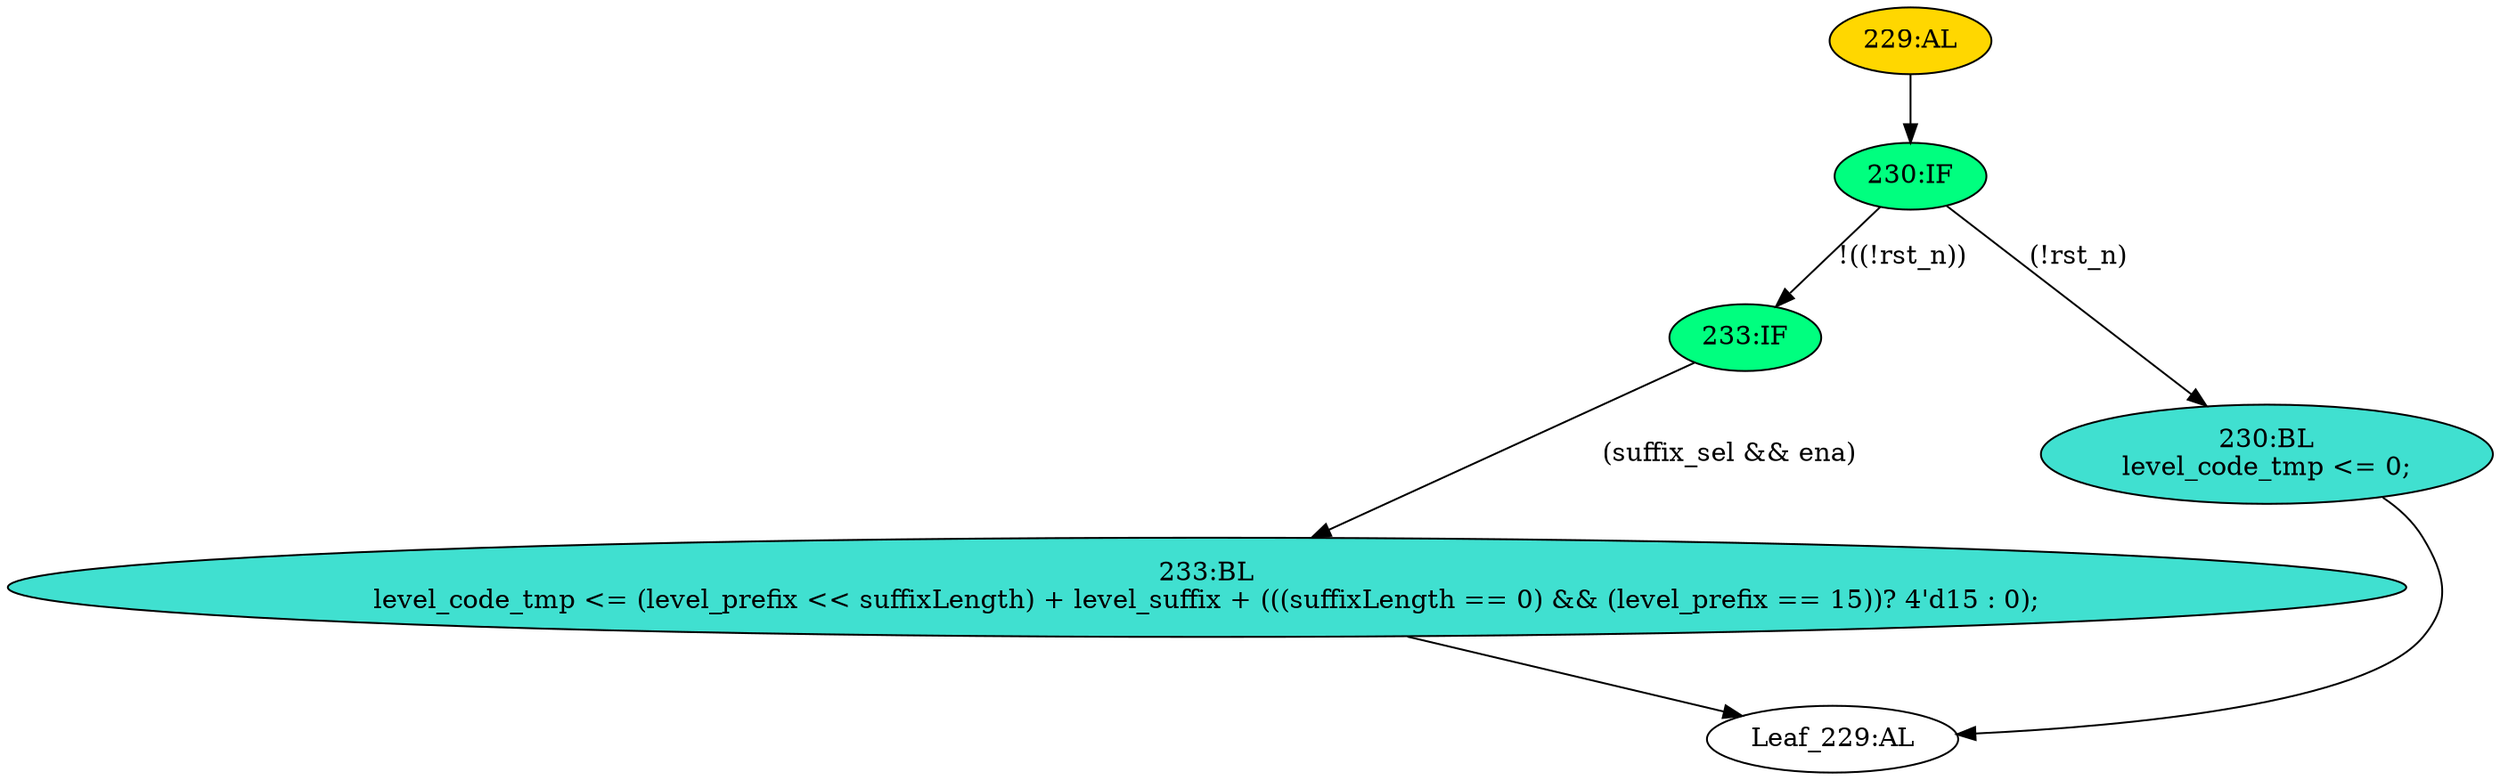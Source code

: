 strict digraph "" {
	node [label="\N"];
	"229:AL"	 [ast="<pyverilog.vparser.ast.Always object at 0x7f418bac4a10>",
		clk_sens=True,
		fillcolor=gold,
		label="229:AL",
		sens="['clk', 'rst_n']",
		statements="[]",
		style=filled,
		typ=Always,
		use_var="['rst_n', 'suffix_sel', 'ena', 'level_suffix', 'suffixLength', 'level_prefix']"];
	"230:IF"	 [ast="<pyverilog.vparser.ast.IfStatement object at 0x7f418bac4c90>",
		fillcolor=springgreen,
		label="230:IF",
		statements="[]",
		style=filled,
		typ=IfStatement];
	"229:AL" -> "230:IF"	 [cond="[]",
		lineno=None];
	"233:IF"	 [ast="<pyverilog.vparser.ast.IfStatement object at 0x7f418bac4d50>",
		fillcolor=springgreen,
		label="233:IF",
		statements="[]",
		style=filled,
		typ=IfStatement];
	"233:BL"	 [ast="<pyverilog.vparser.ast.Block object at 0x7f418bac4dd0>",
		fillcolor=turquoise,
		label="233:BL
level_code_tmp <= (level_prefix << suffixLength) + level_suffix + (((suffixLength == 0) && (level_prefix == 15))? 4'd15 : \
0);",
		statements="[<pyverilog.vparser.ast.NonblockingSubstitution object at 0x7f418bac4e10>]",
		style=filled,
		typ=Block];
	"233:IF" -> "233:BL"	 [cond="['suffix_sel', 'ena']",
		label="(suffix_sel && ena)",
		lineno=233];
	"Leaf_229:AL"	 [def_var="['level_code_tmp']",
		label="Leaf_229:AL"];
	"230:BL"	 [ast="<pyverilog.vparser.ast.Block object at 0x7f418bae2510>",
		fillcolor=turquoise,
		label="230:BL
level_code_tmp <= 0;",
		statements="[<pyverilog.vparser.ast.NonblockingSubstitution object at 0x7f418bae2550>]",
		style=filled,
		typ=Block];
	"230:BL" -> "Leaf_229:AL"	 [cond="[]",
		lineno=None];
	"233:BL" -> "Leaf_229:AL"	 [cond="[]",
		lineno=None];
	"230:IF" -> "233:IF"	 [cond="['rst_n']",
		label="!((!rst_n))",
		lineno=230];
	"230:IF" -> "230:BL"	 [cond="['rst_n']",
		label="(!rst_n)",
		lineno=230];
}
